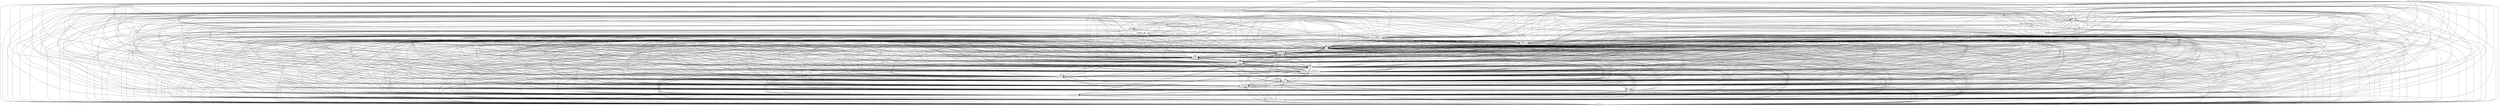 digraph{
graph [rankdir=TB];
node [shape=box];
edge [arrowhead=normal];
0[label="AlcanzarlaaceptaciondelaMisionRUP",]
1[label="PriorizarCasosdeUsoUP",]
2[label="EvaluarlaPruebaUP",]
3[label="IntegrarcadaSubsistema",]
4[label="ModeladodelNegocio",]
5[label="IntegrarSistemasUP",]
6[label="IntegrarelSistema",]
7[label="GestionEmpresarial",]
8[label="ArquitecturaBUPOUP",]
9[label="DisenioComponentesRUP",]
10[label="AnalizarelProblema",]
11[label="Analisis",]
12[label="PriorizarCasosdeUso",]
13[label="DespliegueRUP",]
14[label="EncontrarActoresyCasosdeUsoUPBUP",]
15[label="EntornoRUP",]
16[label="EncontrarActoresyCasosdeUso",]
17[label="AnalisisyDisenioUP",]
18[label="AnalisisdelaArquitecturadeUP",]
19[label="DiseniodeCasosdeUso",]
20[label="TDDBUPOUP",]
21[label="PlandeIntegracion",]
22[label="EstructurarelModelodeImplementacionRUP",]
23[label="Disenio",]
24[label="DiseniodeComponentes",]
25[label="ImplementaciondeArquitecturadeUP",]
26[label="EntornoOUP",]
27[label="Inicio",]
28[label="RefinarArquitecturadeRUP",]
29[label="DiseniodeSubsistemas",]
30[label="DefinirUnaArquitecturaCandidata",]
31[label="GestiondelProyectoRUPEUP",]
32[label="Implementacion",]
33[label="Retiro",]
34[label="DiseniodeClases",]
35[label="Requisitos",]
36[label="ConfiguracionyGestiondeCambio",]
37[label="DefinirelSistema",]
38[label="CrearCasosdePruebaOUPBUP",]
39[label="DetallarEscenariosdeCasosdeUsoOUP",]
40[label="EjecutarPruebasdeSistemaUPBUPOUP",]
41[label="DiseniarPruebas",]
42[label="DiseniodeBasesdeDatos",]
43[label="Refiniarladefinciondelsistema",]
44[label="DetallarlosrequisitosdelSistemaOUP",]
45[label="RefinarlaArtquitecturadeBUP",]
46[label="Produccion",]
47[label="Fases",]
48[label="GestiondePersonal",]
49[label="DisenioComponentesUP",]
50[label="DefinirlaVisionBUP",]
51[label="UPRootFeature",]
52[label="Transicion",]
53[label="DiseniodelaArquitectura",]
54[label="DiseniodeComponentes_Zero",]
55[label="MejoradeProcesos",]
56[label="ImplementacionUP",]
57[label="ImplementaciondeComponentes",]
58[label="Elaboracion",]
59[label="GestiondelProyecto",]
60[label="GestiondePortafolio",]
61[label="EjecutarPruebasdeIntegracionUPBUPOUP",]
62[label="DetallarCasosdeUso",]
63[label="PlanificarPruebasdeUP",]
64[label="DetallarEscenariosdeCasosdeUso",]
65[label="Analisisdecomportamiento",]
66[label="EntenderlasNecesidadesdelosStakeholders",]
67[label="AnalizarUnCasodeUso",]
68[label="PlanificarPrueba",]
69[label="ArquitecturaEmpresarial",]
70[label="DefinirUnaarquitecturaCandidataRUP",]
71[label="ProbaryEvaluarRUP",]
72[label="EntenderlasnecesidadesdelosStakeholdersRUP",]
73[label="Pruebas",]
74[label="GestiondelProyectoOUP",]
75[label="DetallarUnCasodeUsoUPBUP",]
76[label="ImplementarPrueba",]
77[label="Entorno",]
78[label="AnalizarUnaClase",]
79[label="RefinarlaArquitectura",]
80[label="AnalizarlaArquitecturaBUP",]
81[label="Construccion",]
82[label="Disciplinas",]
83[label="ImplementaciondelaArtquitectura",]
84[label="ValidarEstabilidaddelaConstruccion",]
85[label="PlandeIntegracionRUP",]
86[label="AnalisisyDisenio",]
87[label="PlanificaciondeRUP",]
88[label="GestionarelAlcancedelSistemaRUP",]
89[label="ImpelmentaciondeComponentesRUP",]
90[label="DespliegueOUPBUP",]
91[label="Despliegue",]
92[label="AnalizarUnPaquete",]
93[label="AnalizarelProblemaRUP",]
94[label="DefinirMisiondelaEvaluacion",]
95[label="MejorarlosActivosdePruebaRUP",]
96[label="RealizarUnEsquemadelaArquitectura",]
0->27[label="",]
0->32[label="",]
0->35[label="",]
0->40[label="",]
0->41[label="",]
0->47[label="",]
0->51[label="",]
0->52[label="",]
0->58[label="",]
0->61[label="",]
0->73[label="",]
0->76[label="",]
0->81[label="",]
0->82[label="",]
1->12[label="",]
1->27[label="",]
1->32[label="",]
1->35[label="",]
1->40[label="",]
1->41[label="",]
1->47[label="",]
1->51[label="",]
1->52[label="",]
1->58[label="",]
1->61[label="",]
1->73[label="",]
1->81[label="",]
1->82[label="",]
2->27[label="",]
2->32[label="",]
2->35[label="",]
2->40[label="",]
2->41[label="",]
2->47[label="",]
2->51[label="",]
2->52[label="",]
2->58[label="",]
2->61[label="",]
2->73[label="",]
2->81[label="",]
2->82[label="",]
3->27[label="",]
3->32[label="",]
3->35[label="",]
3->40[label="",]
3->41[label="",]
3->47[label="",]
3->51[label="",]
3->52[label="",]
3->57[label="",]
3->58[label="",]
3->61[label="",]
3->73[label="",]
3->81[label="",]
3->82[label="",]
3->89[label="",]
4->27[label="",]
4->32[label="",]
4->35[label="",]
4->40[label="",]
4->41[label="",]
4->47[label="",]
4->51[label="",]
4->52[label="",]
4->58[label="",]
4->61[label="",]
4->73[label="",]
4->81[label="",]
4->82[label="",]
5->21[label="",]
5->27[label="",]
5->32[label="",]
5->35[label="",]
5->40[label="",]
5->41[label="",]
5->47[label="",]
5->51[label="",]
5->52[label="",]
5->58[label="",]
5->61[label="",]
5->73[label="",]
5->81[label="",]
5->82[label="",]
6->27[label="",]
6->32[label="",]
6->35[label="",]
6->40[label="",]
6->41[label="",]
6->47[label="",]
6->51[label="",]
6->52[label="",]
6->57[label="",]
6->58[label="",]
6->61[label="",]
6->73[label="",]
6->81[label="",]
6->82[label="",]
6->89[label="",]
7->27[label="",]
7->32[label="",]
7->35[label="",]
7->40[label="",]
7->41[label="",]
7->47[label="",]
7->51[label="",]
7->52[label="",]
7->58[label="",]
7->61[label="",]
7->73[label="",]
7->81[label="",]
7->82[label="",]
8->27[label="",]
8->32[label="",]
8->35[label="",]
8->40[label="",]
8->41[label="",]
8->47[label="",]
8->51[label="",]
8->52[label="",]
8->58[label="",]
8->61[label="",]
8->73[label="",]
8->81[label="",]
8->82[label="",]
8->86[label="",]
9->17[label="",]
9->23[label="",]
9->24[label="",]
9->27[label="",]
9->32[label="",]
9->35[label="",]
9->40[label="",]
9->41[label="",]
9->47[label="",]
9->51[label="",]
9->52[label="",]
9->53[label="",]
9->58[label="",]
9->61[label="",]
9->73[label="",]
9->81[label="",]
9->82[label="",]
9->86[label="",]
10->27[label="",]
10->32[label="",]
10->35[label="",]
10->40[label="",]
10->41[label="",]
10->47[label="",]
10->51[label="",]
10->52[label="",]
10->58[label="",]
10->61[label="",]
10->73[label="",]
10->81[label="",]
10->82[label="",]
11->17[label="",]
11->27[label="",]
11->32[label="",]
11->35[label="",]
11->40[label="",]
11->41[label="",]
11->47[label="",]
11->51[label="",]
11->52[label="",]
11->58[label="",]
11->61[label="",]
11->67[label="",]
11->73[label="",]
11->78[label="",]
11->81[label="",]
11->82[label="",]
11->86[label="",]
11->92[label="",]
12->27[label="",]
12->32[label="",]
12->35[label="",]
12->40[label="",]
12->41[label="",]
12->47[label="",]
12->51[label="",]
12->52[label="",]
12->58[label="",]
12->61[label="",]
12->73[label="",]
12->81[label="",]
12->82[label="",]
13->27[label="",]
13->32[label="",]
13->35[label="",]
13->40[label="",]
13->41[label="",]
13->47[label="",]
13->51[label="",]
13->52[label="",]
13->58[label="",]
13->61[label="",]
13->73[label="",]
13->81[label="",]
13->82[label="",]
13->91[label="",]
14->10[label="",]
14->16[label="",]
14->27[label="",]
14->32[label="",]
14->35[label="",]
14->40[label="",]
14->41[label="",]
14->47[label="",]
14->51[label="",]
14->52[label="",]
14->58[label="",]
14->61[label="",]
14->73[label="",]
14->81[label="",]
14->82[label="",]
15->27[label="",]
15->32[label="",]
15->35[label="",]
15->40[label="",]
15->41[label="",]
15->47[label="",]
15->51[label="",]
15->52[label="",]
15->58[label="",]
15->61[label="",]
15->73[label="",]
15->77[label="",]
15->81[label="",]
15->82[label="",]
16->27[label="",]
16->32[label="",]
16->35[label="",]
16->40[label="",]
16->41[label="",]
16->47[label="",]
16->51[label="",]
16->52[label="",]
16->58[label="",]
16->61[label="",]
16->73[label="",]
16->81[label="",]
16->82[label="",]
17->27[label="",]
17->32[label="",]
17->35[label="",]
17->40[label="",]
17->41[label="",]
17->47[label="",]
17->51[label="",]
17->52[label="",]
17->58[label="",]
17->61[label="",]
17->73[label="",]
17->81[label="",]
17->82[label="",]
17->86[label="",]
18->11[label="",]
18->17[label="",]
18->27[label="",]
18->30[label="",]
18->32[label="",]
18->35[label="",]
18->40[label="",]
18->41[label="",]
18->47[label="",]
18->51[label="",]
18->52[label="",]
18->58[label="",]
18->61[label="",]
18->67[label="",]
18->73[label="",]
18->78[label="",]
18->81[label="",]
18->82[label="",]
18->86[label="",]
18->92[label="",]
19->17[label="",]
19->23[label="",]
19->24[label="",]
19->27[label="",]
19->32[label="",]
19->35[label="",]
19->40[label="",]
19->41[label="",]
19->47[label="",]
19->49[label="",]
19->51[label="",]
19->52[label="",]
19->53[label="",]
19->58[label="",]
19->61[label="",]
19->73[label="",]
19->81[label="",]
19->82[label="",]
19->86[label="",]
20->27[label="",]
20->32[label="",]
20->35[label="",]
20->40[label="",]
20->41[label="",]
20->47[label="",]
20->51[label="",]
20->52[label="",]
20->57[label="",]
20->58[label="",]
20->61[label="",]
20->73[label="",]
20->81[label="",]
20->82[label="",]
21->27[label="",]
21->32[label="",]
21->35[label="",]
21->40[label="",]
21->41[label="",]
21->47[label="",]
21->51[label="",]
21->52[label="",]
21->58[label="",]
21->61[label="",]
21->73[label="",]
21->81[label="",]
21->82[label="",]
22->27[label="",]
22->32[label="",]
22->35[label="",]
22->40[label="",]
22->41[label="",]
22->47[label="",]
22->51[label="",]
22->52[label="",]
22->58[label="",]
22->61[label="",]
22->73[label="",]
22->81[label="",]
22->82[label="",]
22->83[label="",]
23->17[label="",]
23->27[label="",]
23->32[label="",]
23->35[label="",]
23->40[label="",]
23->41[label="",]
23->47[label="",]
23->51[label="",]
23->52[label="",]
23->53[label="",]
23->58[label="",]
23->61[label="",]
23->73[label="",]
23->81[label="",]
23->82[label="",]
23->86[label="",]
24->17[label="",]
24->23[label="",]
24->27[label="",]
24->32[label="",]
24->35[label="",]
24->40[label="",]
24->41[label="",]
24->47[label="",]
24->51[label="",]
24->52[label="",]
24->53[label="",]
24->58[label="",]
24->61[label="",]
24->73[label="",]
24->81[label="",]
24->82[label="",]
24->86[label="",]
25->27[label="",]
25->32[label="",]
25->35[label="",]
25->40[label="",]
25->41[label="",]
25->47[label="",]
25->51[label="",]
25->52[label="",]
25->58[label="",]
25->61[label="",]
25->73[label="",]
25->81[label="",]
25->82[label="",]
25->83[label="",]
26->27[label="",]
26->32[label="",]
26->35[label="",]
26->40[label="",]
26->41[label="",]
26->47[label="",]
26->51[label="",]
26->52[label="",]
26->58[label="",]
26->61[label="",]
26->73[label="",]
26->77[label="",]
26->81[label="",]
26->82[label="",]
27->32[label="",]
27->35[label="",]
27->40[label="",]
27->41[label="",]
27->47[label="",]
27->51[label="",]
27->52[label="",]
27->58[label="",]
27->61[label="",]
27->73[label="",]
27->81[label="",]
27->82[label="",]
28->11[label="",]
28->17[label="",]
28->27[label="",]
28->30[label="",]
28->32[label="",]
28->35[label="",]
28->40[label="",]
28->41[label="",]
28->47[label="",]
28->51[label="",]
28->52[label="",]
28->58[label="",]
28->61[label="",]
28->67[label="",]
28->70[label="",]
28->73[label="",]
28->78[label="",]
28->79[label="",]
28->81[label="",]
28->82[label="",]
28->86[label="",]
28->92[label="",]
29->17[label="",]
29->23[label="",]
29->24[label="",]
29->27[label="",]
29->32[label="",]
29->35[label="",]
29->40[label="",]
29->41[label="",]
29->47[label="",]
29->49[label="",]
29->51[label="",]
29->52[label="",]
29->53[label="",]
29->58[label="",]
29->61[label="",]
29->73[label="",]
29->81[label="",]
29->82[label="",]
29->86[label="",]
30->11[label="",]
30->17[label="",]
30->27[label="",]
30->32[label="",]
30->35[label="",]
30->40[label="",]
30->41[label="",]
30->47[label="",]
30->51[label="",]
30->52[label="",]
30->58[label="",]
30->61[label="",]
30->67[label="",]
30->73[label="",]
30->78[label="",]
30->81[label="",]
30->82[label="",]
30->86[label="",]
30->92[label="",]
31->27[label="",]
31->32[label="",]
31->35[label="",]
31->40[label="",]
31->41[label="",]
31->47[label="",]
31->51[label="",]
31->52[label="",]
31->58[label="",]
31->59[label="",]
31->61[label="",]
31->73[label="",]
31->81[label="",]
31->82[label="",]
32->27[label="",]
32->35[label="",]
32->40[label="",]
32->41[label="",]
32->47[label="",]
32->51[label="",]
32->52[label="",]
32->58[label="",]
32->61[label="",]
32->73[label="",]
32->81[label="",]
32->82[label="",]
33->27[label="",]
33->32[label="",]
33->35[label="",]
33->40[label="",]
33->41[label="",]
33->47[label="",]
33->51[label="",]
33->52[label="",]
33->58[label="",]
33->61[label="",]
33->73[label="",]
33->81[label="",]
33->82[label="",]
34->17[label="",]
34->23[label="",]
34->24[label="",]
34->27[label="",]
34->32[label="",]
34->35[label="",]
34->40[label="",]
34->41[label="",]
34->47[label="",]
34->49[label="",]
34->51[label="",]
34->52[label="",]
34->53[label="",]
34->58[label="",]
34->61[label="",]
34->73[label="",]
34->81[label="",]
34->82[label="",]
34->86[label="",]
35->27[label="",]
35->32[label="",]
35->40[label="",]
35->41[label="",]
35->47[label="",]
35->51[label="",]
35->52[label="",]
35->58[label="",]
35->61[label="",]
35->73[label="",]
35->81[label="",]
35->82[label="",]
36->27[label="",]
36->32[label="",]
36->35[label="",]
36->40[label="",]
36->41[label="",]
36->47[label="",]
36->51[label="",]
36->52[label="",]
36->58[label="",]
36->61[label="",]
36->73[label="",]
36->81[label="",]
36->82[label="",]
37->16[label="",]
37->27[label="",]
37->32[label="",]
37->35[label="",]
37->40[label="",]
37->41[label="",]
37->47[label="",]
37->51[label="",]
37->52[label="",]
37->58[label="",]
37->61[label="",]
37->72[label="",]
37->73[label="",]
37->81[label="",]
37->82[label="",]
38->27[label="",]
38->32[label="",]
38->35[label="",]
38->40[label="",]
38->41[label="",]
38->47[label="",]
38->51[label="",]
38->52[label="",]
38->58[label="",]
38->61[label="",]
38->68[label="",]
38->73[label="",]
38->81[label="",]
38->82[label="",]
39->27[label="",]
39->32[label="",]
39->35[label="",]
39->40[label="",]
39->41[label="",]
39->47[label="",]
39->51[label="",]
39->52[label="",]
39->58[label="",]
39->61[label="",]
39->64[label="",]
39->73[label="",]
39->81[label="",]
39->82[label="",]
40->27[label="",]
40->32[label="",]
40->35[label="",]
40->41[label="",]
40->47[label="",]
40->51[label="",]
40->52[label="",]
40->58[label="",]
40->61[label="",]
40->73[label="",]
40->81[label="",]
40->82[label="",]
41->27[label="",]
41->32[label="",]
41->35[label="",]
41->40[label="",]
41->47[label="",]
41->51[label="",]
41->52[label="",]
41->58[label="",]
41->61[label="",]
41->73[label="",]
41->81[label="",]
41->82[label="",]
42->9[label="",]
42->17[label="",]
42->23[label="",]
42->24[label="",]
42->27[label="",]
42->32[label="",]
42->35[label="",]
42->40[label="",]
42->41[label="",]
42->47[label="",]
42->51[label="",]
42->52[label="",]
42->53[label="",]
42->58[label="",]
42->61[label="",]
42->73[label="",]
42->81[label="",]
42->82[label="",]
42->86[label="",]
43->27[label="",]
43->32[label="",]
43->35[label="",]
43->40[label="",]
43->41[label="",]
43->47[label="",]
43->51[label="",]
43->52[label="",]
43->58[label="",]
43->61[label="",]
43->62[label="",]
43->73[label="",]
43->81[label="",]
43->82[label="",]
44->27[label="",]
44->32[label="",]
44->35[label="",]
44->40[label="",]
44->41[label="",]
44->47[label="",]
44->51[label="",]
44->52[label="",]
44->58[label="",]
44->61[label="",]
44->64[label="",]
44->73[label="",]
44->81[label="",]
44->82[label="",]
45->11[label="",]
45->17[label="",]
45->27[label="",]
45->30[label="",]
45->32[label="",]
45->35[label="",]
45->40[label="",]
45->41[label="",]
45->47[label="",]
45->51[label="",]
45->52[label="",]
45->58[label="",]
45->61[label="",]
45->67[label="",]
45->70[label="",]
45->73[label="",]
45->78[label="",]
45->79[label="",]
45->81[label="",]
45->82[label="",]
45->86[label="",]
45->92[label="",]
46->27[label="",]
46->32[label="",]
46->35[label="",]
46->40[label="",]
46->41[label="",]
46->47[label="",]
46->51[label="",]
46->52[label="",]
46->58[label="",]
46->61[label="",]
46->73[label="",]
46->81[label="",]
46->82[label="",]
47->27[label="",]
47->32[label="",]
47->35[label="",]
47->40[label="",]
47->41[label="",]
47->51[label="",]
47->52[label="",]
47->58[label="",]
47->61[label="",]
47->73[label="",]
47->81[label="",]
47->82[label="",]
48->27[label="",]
48->32[label="",]
48->35[label="",]
48->40[label="",]
48->41[label="",]
48->47[label="",]
48->51[label="",]
48->52[label="",]
48->58[label="",]
48->61[label="",]
48->73[label="",]
48->81[label="",]
48->82[label="",]
49->17[label="",]
49->23[label="",]
49->24[label="",]
49->27[label="",]
49->32[label="",]
49->35[label="",]
49->40[label="",]
49->41[label="",]
49->47[label="",]
49->51[label="",]
49->52[label="",]
49->53[label="",]
49->58[label="",]
49->61[label="",]
49->73[label="",]
49->81[label="",]
49->82[label="",]
49->86[label="",]
50->10[label="",]
50->27[label="",]
50->32[label="",]
50->35[label="",]
50->40[label="",]
50->41[label="",]
50->47[label="",]
50->51[label="",]
50->52[label="",]
50->58[label="",]
50->61[label="",]
50->73[label="",]
50->81[label="",]
50->82[label="",]
51->27[label="",]
51->32[label="",]
51->35[label="",]
51->40[label="",]
51->41[label="",]
51->47[label="",]
51->52[label="",]
51->58[label="",]
51->61[label="",]
51->73[label="",]
51->81[label="",]
51->82[label="",]
52->27[label="",]
52->32[label="",]
52->35[label="",]
52->40[label="",]
52->41[label="",]
52->47[label="",]
52->51[label="",]
52->58[label="",]
52->61[label="",]
52->73[label="",]
52->81[label="",]
52->82[label="",]
53->17[label="",]
53->23[label="",]
53->27[label="",]
53->32[label="",]
53->35[label="",]
53->40[label="",]
53->41[label="",]
53->47[label="",]
53->51[label="",]
53->52[label="",]
53->58[label="",]
53->61[label="",]
53->73[label="",]
53->81[label="",]
53->82[label="",]
53->86[label="",]
54->9[label="",]
54->17[label="",]
54->23[label="",]
54->24[label="",]
54->27[label="",]
54->32[label="",]
54->35[label="",]
54->40[label="",]
54->41[label="",]
54->47[label="",]
54->51[label="",]
54->52[label="",]
54->53[label="",]
54->58[label="",]
54->61[label="",]
54->73[label="",]
54->81[label="",]
54->82[label="",]
54->86[label="",]
55->27[label="",]
55->32[label="",]
55->35[label="",]
55->40[label="",]
55->41[label="",]
55->47[label="",]
55->51[label="",]
55->52[label="",]
55->58[label="",]
55->61[label="",]
55->73[label="",]
55->81[label="",]
55->82[label="",]
56->27[label="",]
56->32[label="",]
56->35[label="",]
56->40[label="",]
56->41[label="",]
56->47[label="",]
56->51[label="",]
56->52[label="",]
56->57[label="",]
56->58[label="",]
56->61[label="",]
56->73[label="",]
56->81[label="",]
56->82[label="",]
57->27[label="",]
57->32[label="",]
57->35[label="",]
57->40[label="",]
57->41[label="",]
57->47[label="",]
57->51[label="",]
57->52[label="",]
57->58[label="",]
57->61[label="",]
57->73[label="",]
57->81[label="",]
57->82[label="",]
58->27[label="",]
58->32[label="",]
58->35[label="",]
58->40[label="",]
58->41[label="",]
58->47[label="",]
58->51[label="",]
58->52[label="",]
58->61[label="",]
58->73[label="",]
58->81[label="",]
58->82[label="",]
59->27[label="",]
59->32[label="",]
59->35[label="",]
59->40[label="",]
59->41[label="",]
59->47[label="",]
59->51[label="",]
59->52[label="",]
59->58[label="",]
59->61[label="",]
59->73[label="",]
59->81[label="",]
59->82[label="",]
60->27[label="",]
60->32[label="",]
60->35[label="",]
60->40[label="",]
60->41[label="",]
60->47[label="",]
60->51[label="",]
60->52[label="",]
60->58[label="",]
60->61[label="",]
60->73[label="",]
60->81[label="",]
60->82[label="",]
61->27[label="",]
61->32[label="",]
61->35[label="",]
61->40[label="",]
61->41[label="",]
61->47[label="",]
61->51[label="",]
61->52[label="",]
61->58[label="",]
61->73[label="",]
61->81[label="",]
61->82[label="",]
62->27[label="",]
62->32[label="",]
62->35[label="",]
62->40[label="",]
62->41[label="",]
62->47[label="",]
62->51[label="",]
62->52[label="",]
62->58[label="",]
62->61[label="",]
62->73[label="",]
62->81[label="",]
62->82[label="",]
63->27[label="",]
63->32[label="",]
63->35[label="",]
63->40[label="",]
63->41[label="",]
63->47[label="",]
63->51[label="",]
63->52[label="",]
63->58[label="",]
63->61[label="",]
63->68[label="",]
63->73[label="",]
63->81[label="",]
63->82[label="",]
64->27[label="",]
64->32[label="",]
64->35[label="",]
64->40[label="",]
64->41[label="",]
64->47[label="",]
64->51[label="",]
64->52[label="",]
64->58[label="",]
64->61[label="",]
64->73[label="",]
64->81[label="",]
64->82[label="",]
65->11[label="",]
65->17[label="",]
65->27[label="",]
65->30[label="",]
65->32[label="",]
65->35[label="",]
65->40[label="",]
65->41[label="",]
65->47[label="",]
65->51[label="",]
65->52[label="",]
65->58[label="",]
65->61[label="",]
65->67[label="",]
65->70[label="",]
65->73[label="",]
65->78[label="",]
65->81[label="",]
65->82[label="",]
65->86[label="",]
65->92[label="",]
66->16[label="",]
66->27[label="",]
66->32[label="",]
66->35[label="",]
66->40[label="",]
66->41[label="",]
66->47[label="",]
66->51[label="",]
66->52[label="",]
66->58[label="",]
66->61[label="",]
66->72[label="",]
66->73[label="",]
66->81[label="",]
66->82[label="",]
67->11[label="",]
67->17[label="",]
67->27[label="",]
67->32[label="",]
67->35[label="",]
67->40[label="",]
67->41[label="",]
67->47[label="",]
67->51[label="",]
67->52[label="",]
67->58[label="",]
67->61[label="",]
67->73[label="",]
67->78[label="",]
67->81[label="",]
67->82[label="",]
67->86[label="",]
67->92[label="",]
68->27[label="",]
68->32[label="",]
68->35[label="",]
68->40[label="",]
68->41[label="",]
68->47[label="",]
68->51[label="",]
68->52[label="",]
68->58[label="",]
68->61[label="",]
68->73[label="",]
68->81[label="",]
68->82[label="",]
69->27[label="",]
69->32[label="",]
69->35[label="",]
69->40[label="",]
69->41[label="",]
69->47[label="",]
69->51[label="",]
69->52[label="",]
69->58[label="",]
69->61[label="",]
69->73[label="",]
69->81[label="",]
69->82[label="",]
70->11[label="",]
70->17[label="",]
70->27[label="",]
70->30[label="",]
70->32[label="",]
70->35[label="",]
70->40[label="",]
70->41[label="",]
70->47[label="",]
70->51[label="",]
70->52[label="",]
70->58[label="",]
70->61[label="",]
70->67[label="",]
70->73[label="",]
70->78[label="",]
70->81[label="",]
70->82[label="",]
70->86[label="",]
70->92[label="",]
71->27[label="",]
71->32[label="",]
71->35[label="",]
71->40[label="",]
71->41[label="",]
71->47[label="",]
71->51[label="",]
71->52[label="",]
71->58[label="",]
71->61[label="",]
71->73[label="",]
71->76[label="",]
71->81[label="",]
71->82[label="",]
72->16[label="",]
72->27[label="",]
72->32[label="",]
72->35[label="",]
72->40[label="",]
72->41[label="",]
72->47[label="",]
72->51[label="",]
72->52[label="",]
72->58[label="",]
72->61[label="",]
72->73[label="",]
72->81[label="",]
72->82[label="",]
73->27[label="",]
73->32[label="",]
73->35[label="",]
73->40[label="",]
73->41[label="",]
73->47[label="",]
73->51[label="",]
73->52[label="",]
73->58[label="",]
73->61[label="",]
73->81[label="",]
73->82[label="",]
74->27[label="",]
74->32[label="",]
74->35[label="",]
74->40[label="",]
74->41[label="",]
74->47[label="",]
74->51[label="",]
74->52[label="",]
74->58[label="",]
74->59[label="",]
74->61[label="",]
74->73[label="",]
74->81[label="",]
74->82[label="",]
75->27[label="",]
75->32[label="",]
75->35[label="",]
75->40[label="",]
75->41[label="",]
75->47[label="",]
75->51[label="",]
75->52[label="",]
75->58[label="",]
75->61[label="",]
75->62[label="",]
75->73[label="",]
75->81[label="",]
75->82[label="",]
76->27[label="",]
76->32[label="",]
76->35[label="",]
76->40[label="",]
76->41[label="",]
76->47[label="",]
76->51[label="",]
76->52[label="",]
76->58[label="",]
76->61[label="",]
76->73[label="",]
76->81[label="",]
76->82[label="",]
77->27[label="",]
77->32[label="",]
77->35[label="",]
77->40[label="",]
77->41[label="",]
77->47[label="",]
77->51[label="",]
77->52[label="",]
77->58[label="",]
77->61[label="",]
77->73[label="",]
77->81[label="",]
77->82[label="",]
78->11[label="",]
78->17[label="",]
78->27[label="",]
78->32[label="",]
78->35[label="",]
78->40[label="",]
78->41[label="",]
78->47[label="",]
78->51[label="",]
78->52[label="",]
78->58[label="",]
78->61[label="",]
78->67[label="",]
78->73[label="",]
78->81[label="",]
78->82[label="",]
78->86[label="",]
78->92[label="",]
79->11[label="",]
79->17[label="",]
79->27[label="",]
79->30[label="",]
79->32[label="",]
79->35[label="",]
79->40[label="",]
79->41[label="",]
79->47[label="",]
79->51[label="",]
79->52[label="",]
79->58[label="",]
79->61[label="",]
79->67[label="",]
79->70[label="",]
79->73[label="",]
79->78[label="",]
79->81[label="",]
79->82[label="",]
79->86[label="",]
79->92[label="",]
80->11[label="",]
80->17[label="",]
80->27[label="",]
80->30[label="",]
80->32[label="",]
80->35[label="",]
80->40[label="",]
80->41[label="",]
80->47[label="",]
80->51[label="",]
80->52[label="",]
80->58[label="",]
80->61[label="",]
80->67[label="",]
80->73[label="",]
80->78[label="",]
80->81[label="",]
80->82[label="",]
80->86[label="",]
80->92[label="",]
81->27[label="",]
81->32[label="",]
81->35[label="",]
81->40[label="",]
81->41[label="",]
81->47[label="",]
81->51[label="",]
81->52[label="",]
81->58[label="",]
81->61[label="",]
81->73[label="",]
81->82[label="",]
82->27[label="",]
82->32[label="",]
82->35[label="",]
82->40[label="",]
82->41[label="",]
82->47[label="",]
82->51[label="",]
82->52[label="",]
82->58[label="",]
82->61[label="",]
82->73[label="",]
82->81[label="",]
83->27[label="",]
83->32[label="",]
83->35[label="",]
83->40[label="",]
83->41[label="",]
83->47[label="",]
83->51[label="",]
83->52[label="",]
83->58[label="",]
83->61[label="",]
83->73[label="",]
83->81[label="",]
83->82[label="",]
84->27[label="",]
84->32[label="",]
84->35[label="",]
84->40[label="",]
84->41[label="",]
84->47[label="",]
84->51[label="",]
84->52[label="",]
84->58[label="",]
84->61[label="",]
84->68[label="",]
84->73[label="",]
84->81[label="",]
84->82[label="",]
84->87[label="",]
85->21[label="",]
85->27[label="",]
85->32[label="",]
85->35[label="",]
85->40[label="",]
85->41[label="",]
85->47[label="",]
85->51[label="",]
85->52[label="",]
85->58[label="",]
85->61[label="",]
85->73[label="",]
85->81[label="",]
85->82[label="",]
86->27[label="",]
86->32[label="",]
86->35[label="",]
86->40[label="",]
86->41[label="",]
86->47[label="",]
86->51[label="",]
86->52[label="",]
86->58[label="",]
86->61[label="",]
86->73[label="",]
86->81[label="",]
86->82[label="",]
87->27[label="",]
87->32[label="",]
87->35[label="",]
87->40[label="",]
87->41[label="",]
87->47[label="",]
87->51[label="",]
87->52[label="",]
87->58[label="",]
87->61[label="",]
87->68[label="",]
87->73[label="",]
87->81[label="",]
87->82[label="",]
88->12[label="",]
88->27[label="",]
88->32[label="",]
88->35[label="",]
88->40[label="",]
88->41[label="",]
88->47[label="",]
88->51[label="",]
88->52[label="",]
88->58[label="",]
88->61[label="",]
88->73[label="",]
88->81[label="",]
88->82[label="",]
89->27[label="",]
89->32[label="",]
89->35[label="",]
89->40[label="",]
89->41[label="",]
89->47[label="",]
89->51[label="",]
89->52[label="",]
89->57[label="",]
89->58[label="",]
89->61[label="",]
89->73[label="",]
89->81[label="",]
89->82[label="",]
90->27[label="",]
90->32[label="",]
90->35[label="",]
90->40[label="",]
90->41[label="",]
90->47[label="",]
90->51[label="",]
90->52[label="",]
90->58[label="",]
90->61[label="",]
90->73[label="",]
90->81[label="",]
90->82[label="",]
90->91[label="",]
91->27[label="",]
91->32[label="",]
91->35[label="",]
91->40[label="",]
91->41[label="",]
91->47[label="",]
91->51[label="",]
91->52[label="",]
91->58[label="",]
91->61[label="",]
91->73[label="",]
91->81[label="",]
91->82[label="",]
92->11[label="",]
92->17[label="",]
92->27[label="",]
92->32[label="",]
92->35[label="",]
92->40[label="",]
92->41[label="",]
92->47[label="",]
92->51[label="",]
92->52[label="",]
92->58[label="",]
92->61[label="",]
92->67[label="",]
92->73[label="",]
92->78[label="",]
92->81[label="",]
92->82[label="",]
92->86[label="",]
93->10[label="",]
93->27[label="",]
93->32[label="",]
93->35[label="",]
93->40[label="",]
93->41[label="",]
93->47[label="",]
93->51[label="",]
93->52[label="",]
93->58[label="",]
93->61[label="",]
93->73[label="",]
93->81[label="",]
93->82[label="",]
94->27[label="",]
94->32[label="",]
94->35[label="",]
94->40[label="",]
94->41[label="",]
94->47[label="",]
94->51[label="",]
94->52[label="",]
94->58[label="",]
94->61[label="",]
94->68[label="",]
94->73[label="",]
94->81[label="",]
94->82[label="",]
94->87[label="",]
95->27[label="",]
95->32[label="",]
95->35[label="",]
95->40[label="",]
95->41[label="",]
95->47[label="",]
95->51[label="",]
95->52[label="",]
95->58[label="",]
95->61[label="",]
95->73[label="",]
95->76[label="",]
95->81[label="",]
95->82[label="",]
96->11[label="",]
96->17[label="",]
96->27[label="",]
96->32[label="",]
96->35[label="",]
96->40[label="",]
96->41[label="",]
96->47[label="",]
96->51[label="",]
96->52[label="",]
96->58[label="",]
96->61[label="",]
96->67[label="",]
96->73[label="",]
96->78[label="",]
96->81[label="",]
96->82[label="",]
96->86[label="",]
96->92[label="",]
}
